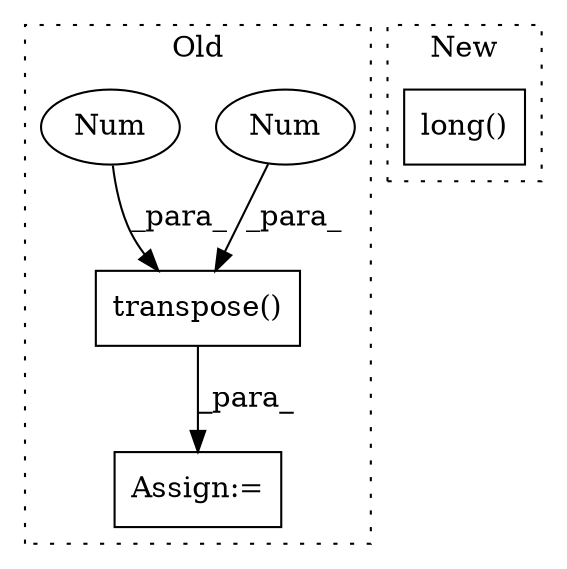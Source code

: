 digraph G {
subgraph cluster0 {
1 [label="transpose()" a="75" s="988,1018" l="16,1" shape="box"];
3 [label="Num" a="76" s="1017" l="1" shape="ellipse"];
4 [label="Num" a="76" s="1014" l="1" shape="ellipse"];
5 [label="Assign:=" a="68" s="1070" l="3" shape="box"];
label = "Old";
style="dotted";
}
subgraph cluster1 {
2 [label="long()" a="75" s="557" l="29" shape="box"];
label = "New";
style="dotted";
}
1 -> 5 [label="_para_"];
3 -> 1 [label="_para_"];
4 -> 1 [label="_para_"];
}
